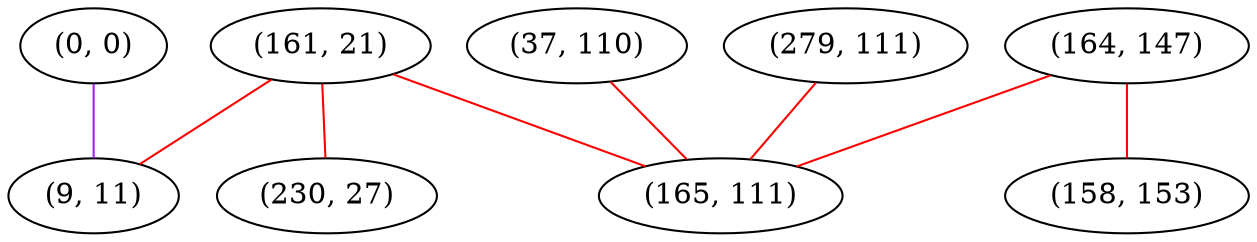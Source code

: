graph "" {
"(161, 21)";
"(0, 0)";
"(164, 147)";
"(37, 110)";
"(9, 11)";
"(279, 111)";
"(165, 111)";
"(230, 27)";
"(158, 153)";
"(161, 21)" -- "(230, 27)"  [color=red, key=0, weight=1];
"(161, 21)" -- "(9, 11)"  [color=red, key=0, weight=1];
"(161, 21)" -- "(165, 111)"  [color=red, key=0, weight=1];
"(0, 0)" -- "(9, 11)"  [color=purple, key=0, weight=4];
"(164, 147)" -- "(158, 153)"  [color=red, key=0, weight=1];
"(164, 147)" -- "(165, 111)"  [color=red, key=0, weight=1];
"(37, 110)" -- "(165, 111)"  [color=red, key=0, weight=1];
"(279, 111)" -- "(165, 111)"  [color=red, key=0, weight=1];
}
